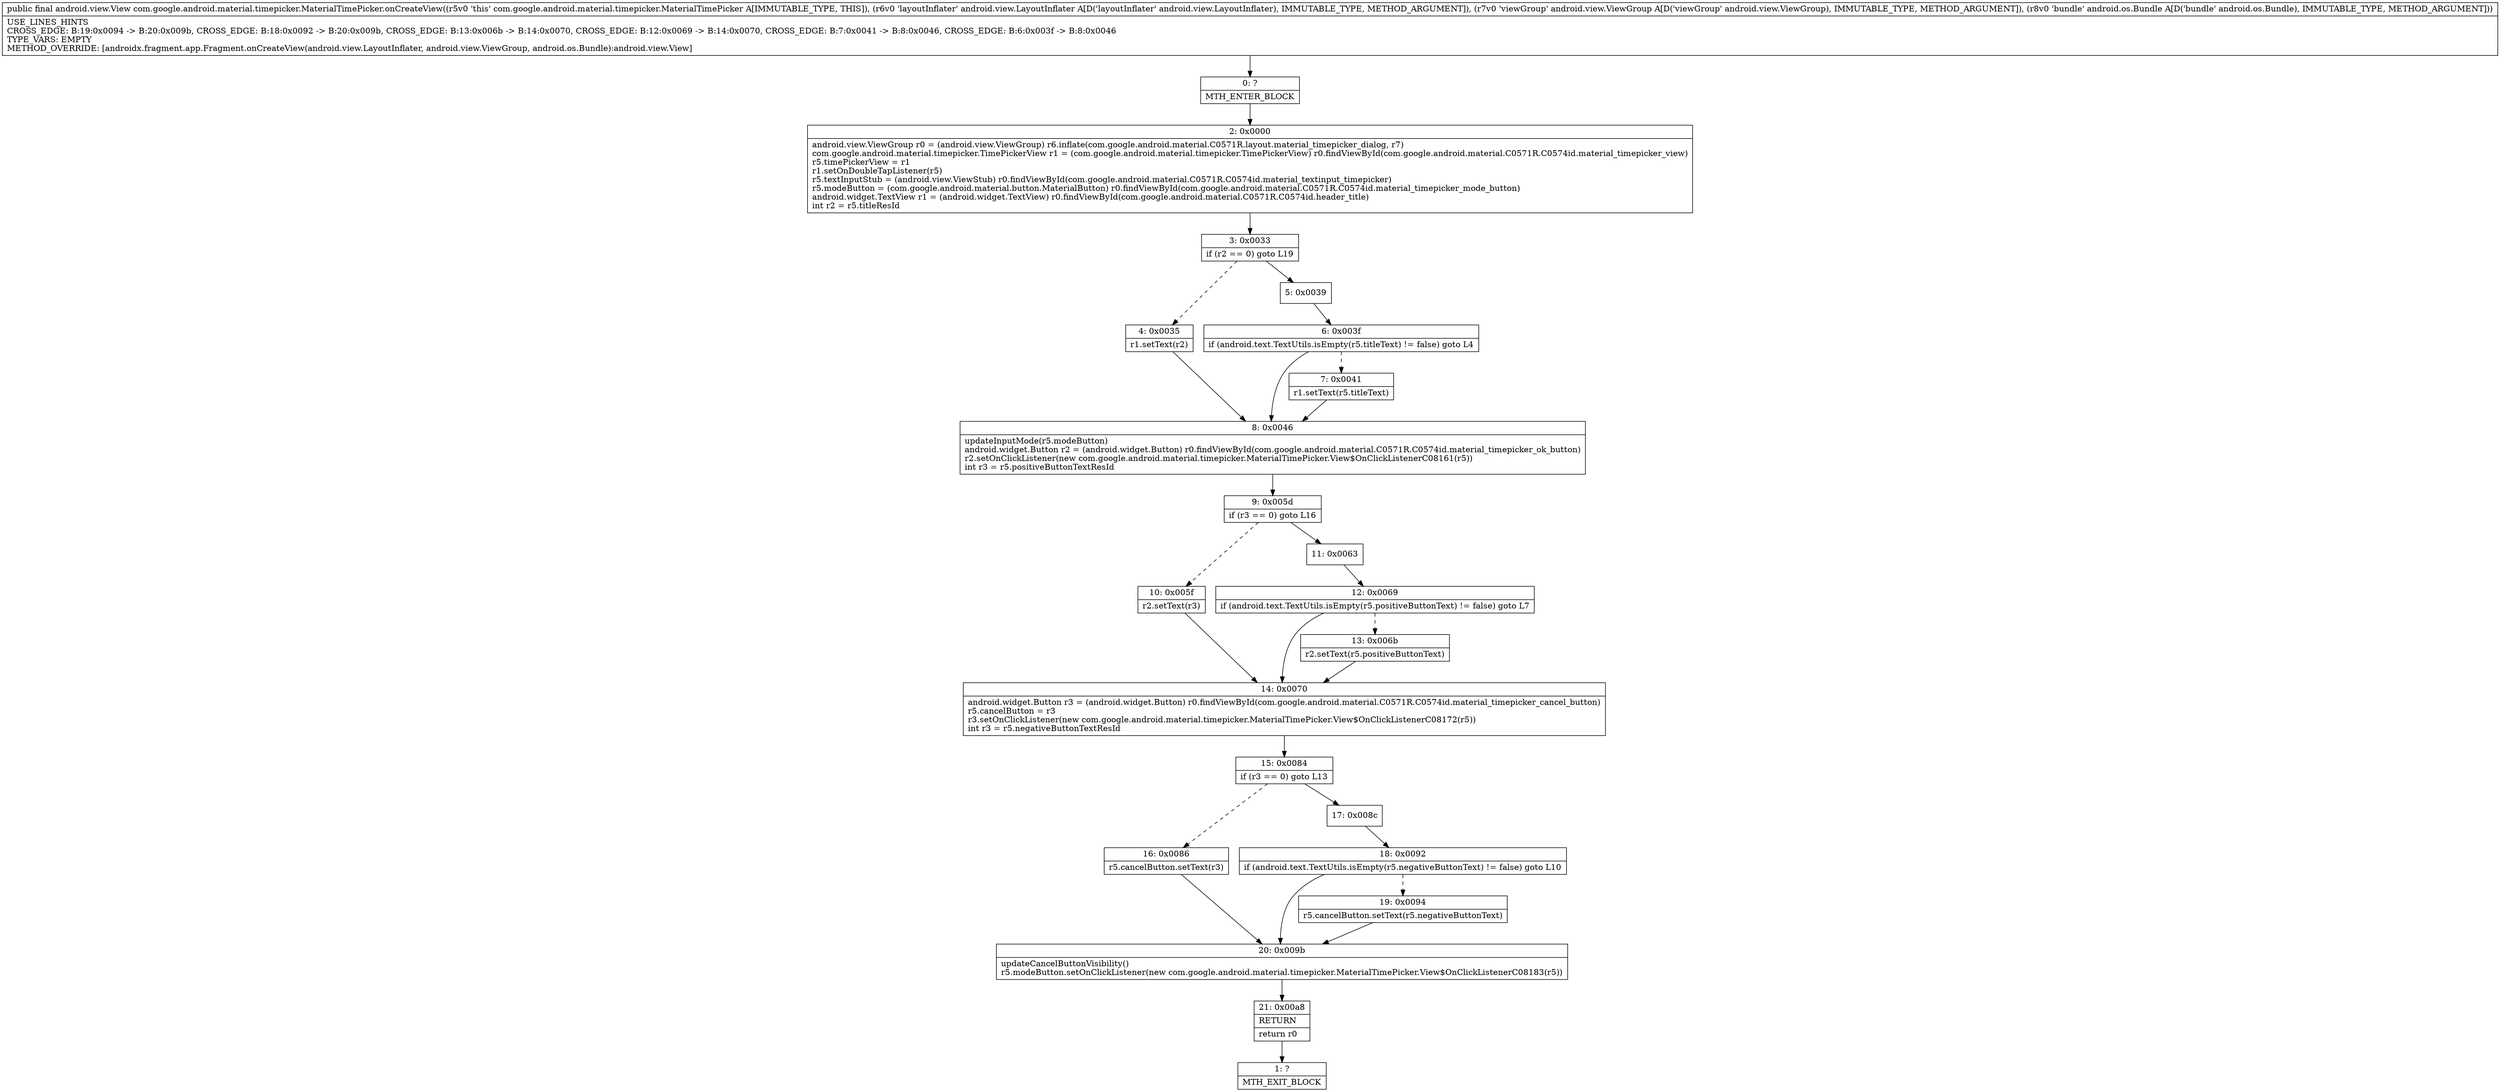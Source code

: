 digraph "CFG forcom.google.android.material.timepicker.MaterialTimePicker.onCreateView(Landroid\/view\/LayoutInflater;Landroid\/view\/ViewGroup;Landroid\/os\/Bundle;)Landroid\/view\/View;" {
Node_0 [shape=record,label="{0\:\ ?|MTH_ENTER_BLOCK\l}"];
Node_2 [shape=record,label="{2\:\ 0x0000|android.view.ViewGroup r0 = (android.view.ViewGroup) r6.inflate(com.google.android.material.C0571R.layout.material_timepicker_dialog, r7)\lcom.google.android.material.timepicker.TimePickerView r1 = (com.google.android.material.timepicker.TimePickerView) r0.findViewById(com.google.android.material.C0571R.C0574id.material_timepicker_view)\lr5.timePickerView = r1\lr1.setOnDoubleTapListener(r5)\lr5.textInputStub = (android.view.ViewStub) r0.findViewById(com.google.android.material.C0571R.C0574id.material_textinput_timepicker)\lr5.modeButton = (com.google.android.material.button.MaterialButton) r0.findViewById(com.google.android.material.C0571R.C0574id.material_timepicker_mode_button)\landroid.widget.TextView r1 = (android.widget.TextView) r0.findViewById(com.google.android.material.C0571R.C0574id.header_title)\lint r2 = r5.titleResId\l}"];
Node_3 [shape=record,label="{3\:\ 0x0033|if (r2 == 0) goto L19\l}"];
Node_4 [shape=record,label="{4\:\ 0x0035|r1.setText(r2)\l}"];
Node_8 [shape=record,label="{8\:\ 0x0046|updateInputMode(r5.modeButton)\landroid.widget.Button r2 = (android.widget.Button) r0.findViewById(com.google.android.material.C0571R.C0574id.material_timepicker_ok_button)\lr2.setOnClickListener(new com.google.android.material.timepicker.MaterialTimePicker.View$OnClickListenerC08161(r5))\lint r3 = r5.positiveButtonTextResId\l}"];
Node_9 [shape=record,label="{9\:\ 0x005d|if (r3 == 0) goto L16\l}"];
Node_10 [shape=record,label="{10\:\ 0x005f|r2.setText(r3)\l}"];
Node_14 [shape=record,label="{14\:\ 0x0070|android.widget.Button r3 = (android.widget.Button) r0.findViewById(com.google.android.material.C0571R.C0574id.material_timepicker_cancel_button)\lr5.cancelButton = r3\lr3.setOnClickListener(new com.google.android.material.timepicker.MaterialTimePicker.View$OnClickListenerC08172(r5))\lint r3 = r5.negativeButtonTextResId\l}"];
Node_15 [shape=record,label="{15\:\ 0x0084|if (r3 == 0) goto L13\l}"];
Node_16 [shape=record,label="{16\:\ 0x0086|r5.cancelButton.setText(r3)\l}"];
Node_20 [shape=record,label="{20\:\ 0x009b|updateCancelButtonVisibility()\lr5.modeButton.setOnClickListener(new com.google.android.material.timepicker.MaterialTimePicker.View$OnClickListenerC08183(r5))\l}"];
Node_21 [shape=record,label="{21\:\ 0x00a8|RETURN\l|return r0\l}"];
Node_1 [shape=record,label="{1\:\ ?|MTH_EXIT_BLOCK\l}"];
Node_17 [shape=record,label="{17\:\ 0x008c}"];
Node_18 [shape=record,label="{18\:\ 0x0092|if (android.text.TextUtils.isEmpty(r5.negativeButtonText) != false) goto L10\l}"];
Node_19 [shape=record,label="{19\:\ 0x0094|r5.cancelButton.setText(r5.negativeButtonText)\l}"];
Node_11 [shape=record,label="{11\:\ 0x0063}"];
Node_12 [shape=record,label="{12\:\ 0x0069|if (android.text.TextUtils.isEmpty(r5.positiveButtonText) != false) goto L7\l}"];
Node_13 [shape=record,label="{13\:\ 0x006b|r2.setText(r5.positiveButtonText)\l}"];
Node_5 [shape=record,label="{5\:\ 0x0039}"];
Node_6 [shape=record,label="{6\:\ 0x003f|if (android.text.TextUtils.isEmpty(r5.titleText) != false) goto L4\l}"];
Node_7 [shape=record,label="{7\:\ 0x0041|r1.setText(r5.titleText)\l}"];
MethodNode[shape=record,label="{public final android.view.View com.google.android.material.timepicker.MaterialTimePicker.onCreateView((r5v0 'this' com.google.android.material.timepicker.MaterialTimePicker A[IMMUTABLE_TYPE, THIS]), (r6v0 'layoutInflater' android.view.LayoutInflater A[D('layoutInflater' android.view.LayoutInflater), IMMUTABLE_TYPE, METHOD_ARGUMENT]), (r7v0 'viewGroup' android.view.ViewGroup A[D('viewGroup' android.view.ViewGroup), IMMUTABLE_TYPE, METHOD_ARGUMENT]), (r8v0 'bundle' android.os.Bundle A[D('bundle' android.os.Bundle), IMMUTABLE_TYPE, METHOD_ARGUMENT]))  | USE_LINES_HINTS\lCROSS_EDGE: B:19:0x0094 \-\> B:20:0x009b, CROSS_EDGE: B:18:0x0092 \-\> B:20:0x009b, CROSS_EDGE: B:13:0x006b \-\> B:14:0x0070, CROSS_EDGE: B:12:0x0069 \-\> B:14:0x0070, CROSS_EDGE: B:7:0x0041 \-\> B:8:0x0046, CROSS_EDGE: B:6:0x003f \-\> B:8:0x0046\lTYPE_VARS: EMPTY\lMETHOD_OVERRIDE: [androidx.fragment.app.Fragment.onCreateView(android.view.LayoutInflater, android.view.ViewGroup, android.os.Bundle):android.view.View]\l}"];
MethodNode -> Node_0;Node_0 -> Node_2;
Node_2 -> Node_3;
Node_3 -> Node_4[style=dashed];
Node_3 -> Node_5;
Node_4 -> Node_8;
Node_8 -> Node_9;
Node_9 -> Node_10[style=dashed];
Node_9 -> Node_11;
Node_10 -> Node_14;
Node_14 -> Node_15;
Node_15 -> Node_16[style=dashed];
Node_15 -> Node_17;
Node_16 -> Node_20;
Node_20 -> Node_21;
Node_21 -> Node_1;
Node_17 -> Node_18;
Node_18 -> Node_19[style=dashed];
Node_18 -> Node_20;
Node_19 -> Node_20;
Node_11 -> Node_12;
Node_12 -> Node_13[style=dashed];
Node_12 -> Node_14;
Node_13 -> Node_14;
Node_5 -> Node_6;
Node_6 -> Node_7[style=dashed];
Node_6 -> Node_8;
Node_7 -> Node_8;
}

